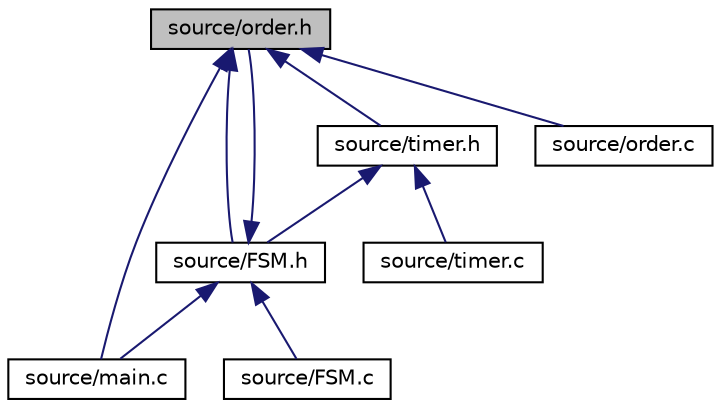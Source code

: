 digraph "source/order.h"
{
  edge [fontname="Helvetica",fontsize="10",labelfontname="Helvetica",labelfontsize="10"];
  node [fontname="Helvetica",fontsize="10",shape=record];
  Node6 [label="source/order.h",height=0.2,width=0.4,color="black", fillcolor="grey75", style="filled", fontcolor="black"];
  Node6 -> Node7 [dir="back",color="midnightblue",fontsize="10",style="solid",fontname="Helvetica"];
  Node7 [label="source/FSM.h",height=0.2,width=0.4,color="black", fillcolor="white", style="filled",URL="$FSM_8h.html",tooltip="Finite state machine. Chooses the next state for the elevator. "];
  Node7 -> Node8 [dir="back",color="midnightblue",fontsize="10",style="solid",fontname="Helvetica"];
  Node8 [label="source/FSM.c",height=0.2,width=0.4,color="black", fillcolor="white", style="filled",URL="$FSM_8c_source.html"];
  Node7 -> Node6 [dir="back",color="midnightblue",fontsize="10",style="solid",fontname="Helvetica"];
  Node7 -> Node9 [dir="back",color="midnightblue",fontsize="10",style="solid",fontname="Helvetica"];
  Node9 [label="source/main.c",height=0.2,width=0.4,color="black", fillcolor="white", style="filled",URL="$main_8c.html",tooltip="Main program to run the elevator. "];
  Node6 -> Node10 [dir="back",color="midnightblue",fontsize="10",style="solid",fontname="Helvetica"];
  Node10 [label="source/timer.h",height=0.2,width=0.4,color="black", fillcolor="white", style="filled",URL="$timer_8h.html",tooltip="Timer for the lights, obstruction and stop. "];
  Node10 -> Node7 [dir="back",color="midnightblue",fontsize="10",style="solid",fontname="Helvetica"];
  Node10 -> Node11 [dir="back",color="midnightblue",fontsize="10",style="solid",fontname="Helvetica"];
  Node11 [label="source/timer.c",height=0.2,width=0.4,color="black", fillcolor="white", style="filled",URL="$timer_8c_source.html"];
  Node6 -> Node9 [dir="back",color="midnightblue",fontsize="10",style="solid",fontname="Helvetica"];
  Node6 -> Node12 [dir="back",color="midnightblue",fontsize="10",style="solid",fontname="Helvetica"];
  Node12 [label="source/order.c",height=0.2,width=0.4,color="black", fillcolor="white", style="filled",URL="$order_8c_source.html"];
}
